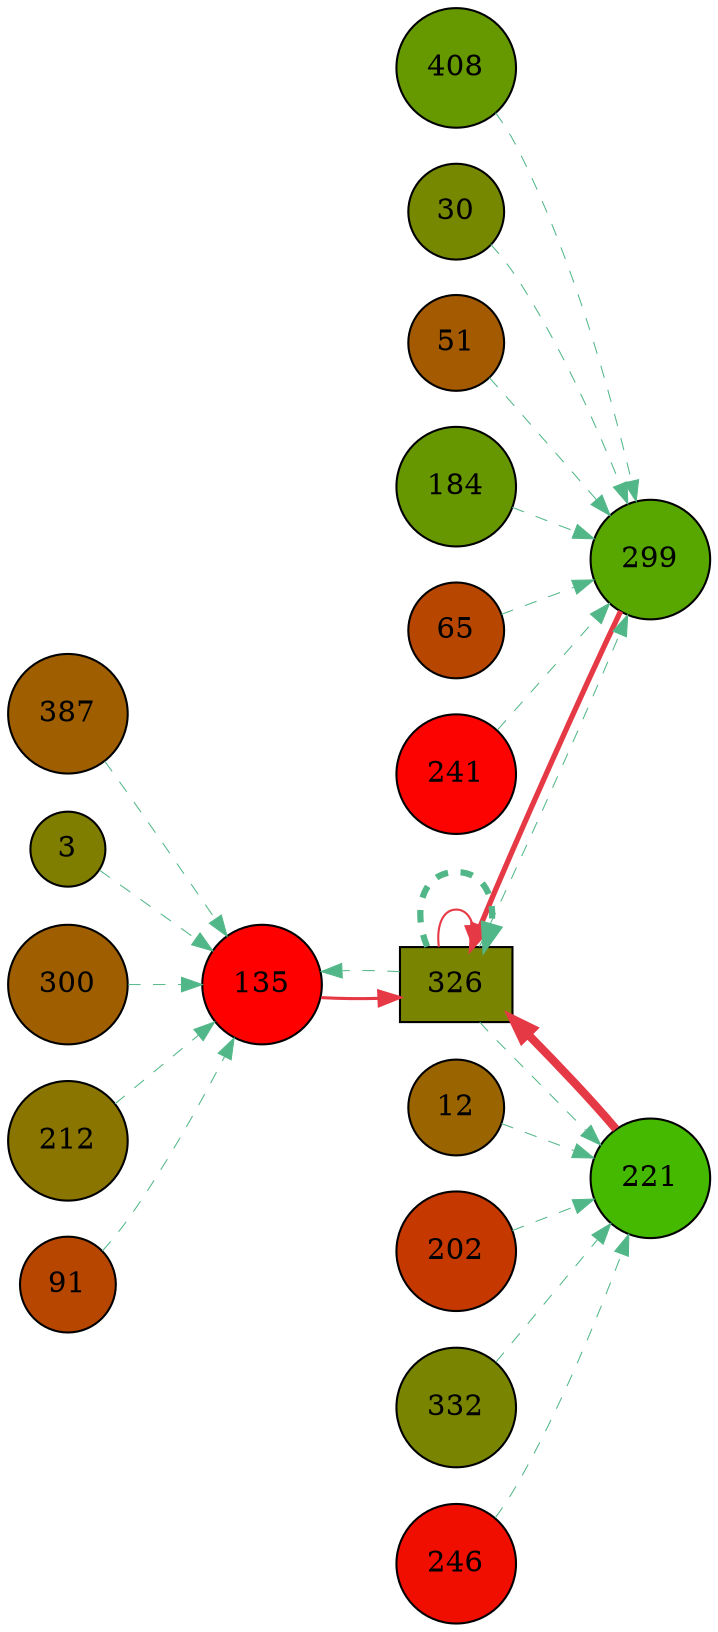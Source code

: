 digraph G{
rankdir=LR;
387 [style=filled, shape=circle, fillcolor="#9f5f00", label="387"];
3 [style=filled, shape=circle, fillcolor="#807e00", label="3"];
135 [style=filled, shape=circle, fillcolor="#fe0000", label="135"];
12 [style=filled, shape=circle, fillcolor="#9a6400", label="12"];
408 [style=filled, shape=circle, fillcolor="#669800", label="408"];
30 [style=filled, shape=circle, fillcolor="#768800", label="30"];
299 [style=filled, shape=circle, fillcolor="#57a700", label="299"];
300 [style=filled, shape=circle, fillcolor="#9f5f00", label="300"];
51 [style=filled, shape=circle, fillcolor="#a45a00", label="51"];
184 [style=filled, shape=circle, fillcolor="#679700", label="184"];
65 [style=filled, shape=circle, fillcolor="#b74700", label="65"];
326 [style=filled, shape=box, fillcolor="#798500", label="326"];
202 [style=filled, shape=circle, fillcolor="#c53900", label="202"];
332 [style=filled, shape=circle, fillcolor="#798500", label="332"];
212 [style=filled, shape=circle, fillcolor="#897500", label="212"];
91 [style=filled, shape=circle, fillcolor="#b74700", label="91"];
221 [style=filled, shape=circle, fillcolor="#45b900", label="221"];
241 [style=filled, shape=circle, fillcolor="#fc0200", label="241"];
246 [style=filled, shape=circle, fillcolor="#f00e00", label="246"];
221 -> 326 [color="#e63946",penwidth=4.00];
299 -> 326 [color="#e63946",penwidth=2.56];
135 -> 326 [color="#e63946",penwidth=1.49];
326 -> 326 [color="#e63946",penwidth=1.00];
241 -> 299 [color="#52b788",style=dashed,penwidth=0.50];
65 -> 299 [color="#52b788",style=dashed,penwidth=0.50];
326 -> 299 [color="#52b788",style=dashed,penwidth=0.50];
51 -> 299 [color="#52b788",style=dashed,penwidth=0.50];
184 -> 299 [color="#52b788",style=dashed,penwidth=0.50];
408 -> 299 [color="#52b788",style=dashed,penwidth=0.50];
30 -> 299 [color="#52b788",style=dashed,penwidth=0.50];
202 -> 221 [color="#52b788",style=dashed,penwidth=0.50];
246 -> 221 [color="#52b788",style=dashed,penwidth=0.50];
326 -> 221 [color="#52b788",style=dashed,penwidth=0.50];
12 -> 221 [color="#52b788",style=dashed,penwidth=0.50];
332 -> 221 [color="#52b788",style=dashed,penwidth=0.50];
326 -> 326 [color="#52b788",style=dashed,penwidth=3.00];
91 -> 135 [color="#52b788",style=dashed,penwidth=0.50];
326 -> 135 [color="#52b788",style=dashed,penwidth=0.50];
387 -> 135 [color="#52b788",style=dashed,penwidth=0.50];
300 -> 135 [color="#52b788",style=dashed,penwidth=0.50];
212 -> 135 [color="#52b788",style=dashed,penwidth=0.50];
3 -> 135 [color="#52b788",style=dashed,penwidth=0.50];
}